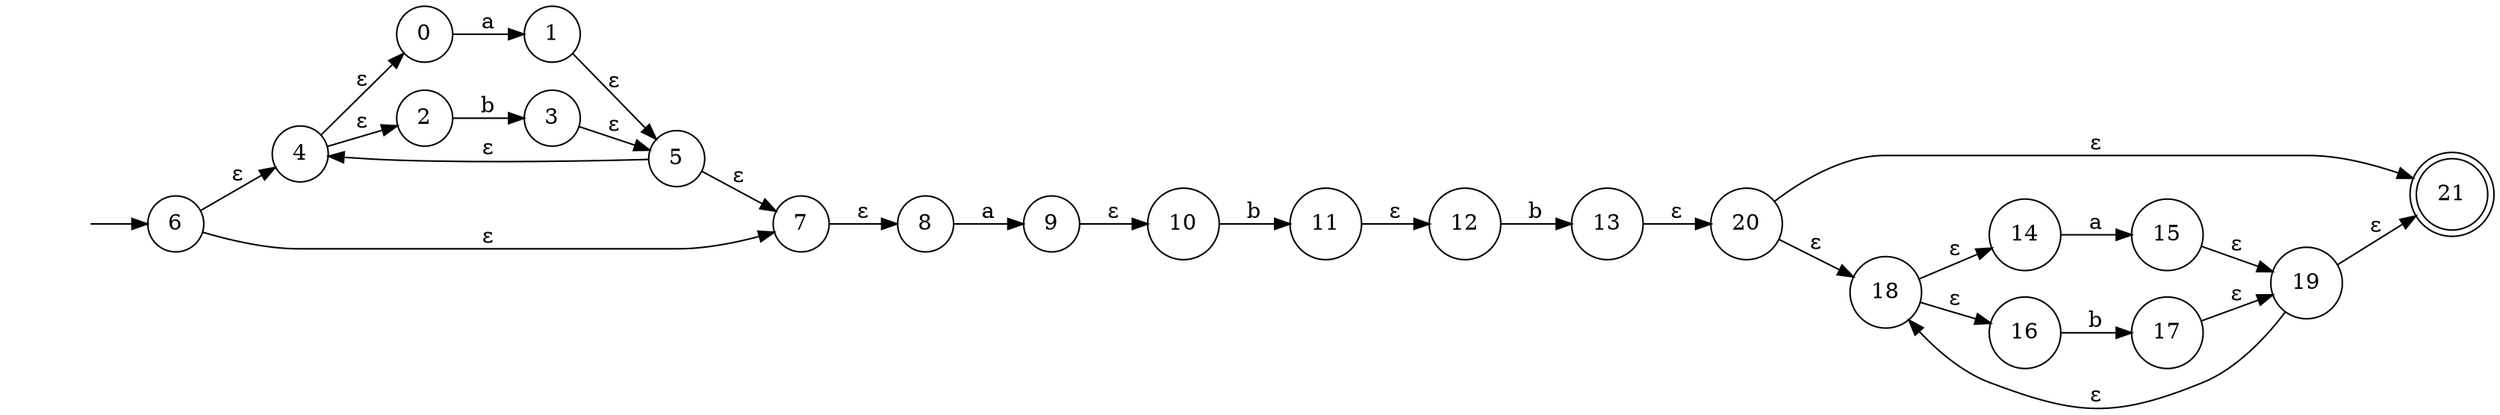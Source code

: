 digraph NFA {
    rankdir=LR;
    node [shape=circle];
    start [shape=none, label=""];
    start -> 6;
    21 [shape=doublecircle];
    6 -> 4 [label="ε"];
    6 -> 7 [label="ε"];
    7 -> 8 [label="ε"];
    4 -> 0 [label="ε"];
    4 -> 2 [label="ε"];
    5 -> 4 [label="ε"];
    5 -> 7 [label="ε"];
    0 -> 1 [label="a"];
    1 -> 5 [label="ε"];
    2 -> 3 [label="b"];
    3 -> 5 [label="ε"];
    8 -> 9 [label="a"];
    9 -> 10 [label="ε"];
    10 -> 11 [label="b"];
    11 -> 12 [label="ε"];
    12 -> 13 [label="b"];
    13 -> 20 [label="ε"];
    20 -> 18 [label="ε"];
    20 -> 21 [label="ε"];
    18 -> 14 [label="ε"];
    18 -> 16 [label="ε"];
    19 -> 18 [label="ε"];
    19 -> 21 [label="ε"];
    14 -> 15 [label="a"];
    15 -> 19 [label="ε"];
    16 -> 17 [label="b"];
    17 -> 19 [label="ε"];
}
